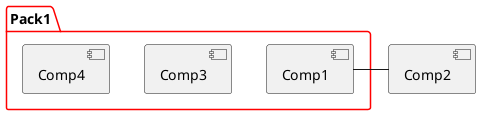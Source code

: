 {
  "sha1": "j7e61wbah0ptouls6pt5v8o4gplr6w5",
  "insertion": {
    "when": "2024-06-03T18:59:31.572Z",
    "user": "plantuml@gmail.com"
  }
}
@startuml
set separator none
skinparam packageBorderColor #FF0000
package Pack1 {
[Comp1]
[Comp3]
[Comp4]
}
[Comp1] - [Comp2]
@enduml
